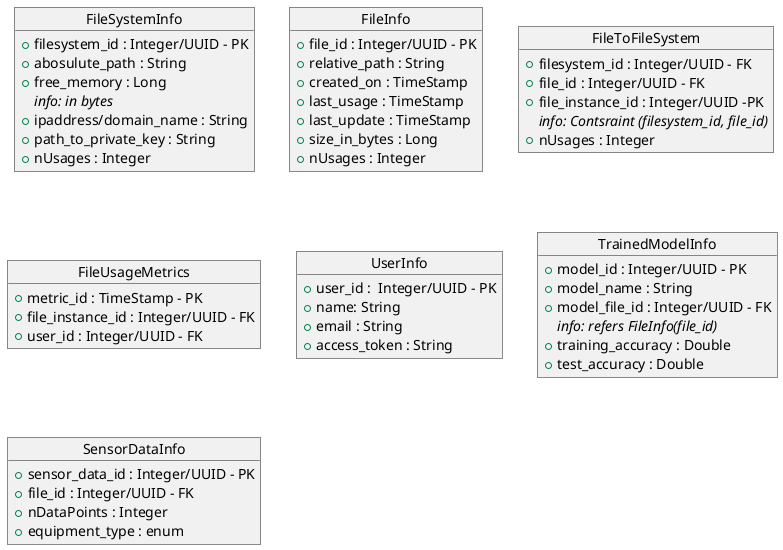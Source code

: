 @startuml MachineBackgroundColor
' todo: add connections between tables
object FileSystemInfo {
    + filesystem_id : Integer/UUID - PK
    + abosulute_path : String
    + free_memory : Long 
       //info: in bytes//
    + ipaddress/domain_name : String
    + path_to_private_key : String
    + nUsages : Integer
} 

object FileInfo {
    + file_id : Integer/UUID - PK
    + relative_path : String
    + created_on : TimeStamp
    + last_usage : TimeStamp
    + last_update : TimeStamp
    + size_in_bytes : Long
    + nUsages : Integer
}

object FileToFileSystem {
    + filesystem_id : Integer/UUID - FK
    + file_id : Integer/UUID - FK
    + file_instance_id : Integer/UUID -PK
    //info: Contsraint (filesystem_id, file_id)//
    + nUsages : Integer
}

object FileUsageMetrics {
    + metric_id : TimeStamp - PK
    + file_instance_id : Integer/UUID - FK
    + user_id : Integer/UUID - FK
}   

object UserInfo {
    + user_id :  Integer/UUID - PK
    + name: String
    + email : String
    + access_token : String 
    ' Think about the access token and credentials...
}

object TrainedModelInfo {
    + model_id : Integer/UUID - PK
    + model_name : String
    + model_file_id : Integer/UUID - FK
    //info: refers FileInfo(file_id)//
    + training_accuracy : Double 
    + test_accuracy : Double
}

object SensorDataInfo {
    + sensor_data_id : Integer/UUID - PK
    + file_id : Integer/UUID - FK
    + nDataPoints : Integer
    + equipment_type : enum
}

@enduml